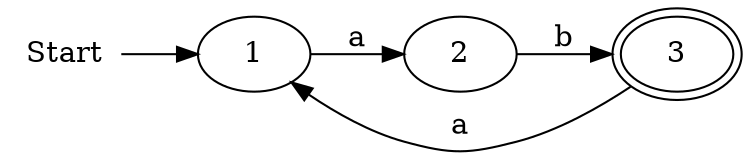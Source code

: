 digraph G {
    rankdir=LR;    
    Start->1;
    Start  [ shape = plaintext ];
    1 -> 2 [ label = "a" ];
    2 -> 3 [ label = "b" ];
    3 -> 1 [ label = "a", constraint = false ];
    3      [ peripheries = 2 ];
}
